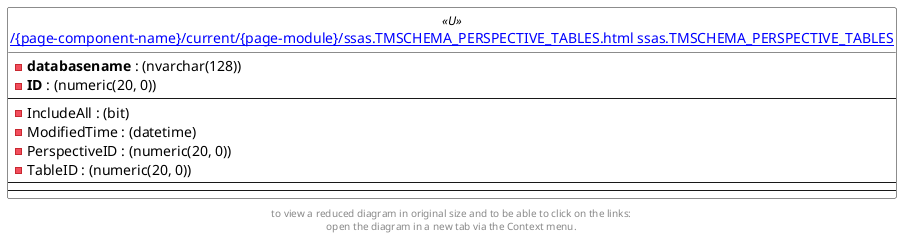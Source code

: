 @startuml
left to right direction
'top to bottom direction
hide circle
'avoide "." issues:
set namespaceSeparator none


skinparam class {
  BackgroundColor White
  BackgroundColor<<FN>> Yellow
  BackgroundColor<<FS>> Yellow
  BackgroundColor<<FT>> LightGray
  BackgroundColor<<IF>> Yellow
  BackgroundColor<<IS>> Yellow
  BackgroundColor<<P>> Aqua
  BackgroundColor<<PC>> Aqua
  BackgroundColor<<SN>> Yellow
  BackgroundColor<<SO>> SlateBlue
  BackgroundColor<<TF>> LightGray
  BackgroundColor<<TR>> Tomato
  BackgroundColor<<U>> White
  BackgroundColor<<V>> WhiteSmoke
  BackgroundColor<<X>> Aqua
}


entity "[[{site-url}/{page-component-name}/current/{page-module}/ssas.TMSCHEMA_PERSPECTIVE_TABLES.html ssas.TMSCHEMA_PERSPECTIVE_TABLES]]" as ssas.TMSCHEMA_PERSPECTIVE_TABLES << U >> {
  - **databasename** : (nvarchar(128))
  - **ID** : (numeric(20, 0))
  --
  - IncludeAll : (bit)
  - ModifiedTime : (datetime)
  - PerspectiveID : (numeric(20, 0))
  - TableID : (numeric(20, 0))
  --
  --
}



footer
to view a reduced diagram in original size and to be able to click on the links:
open the diagram in a new tab via the Context menu.
end footer

@enduml

